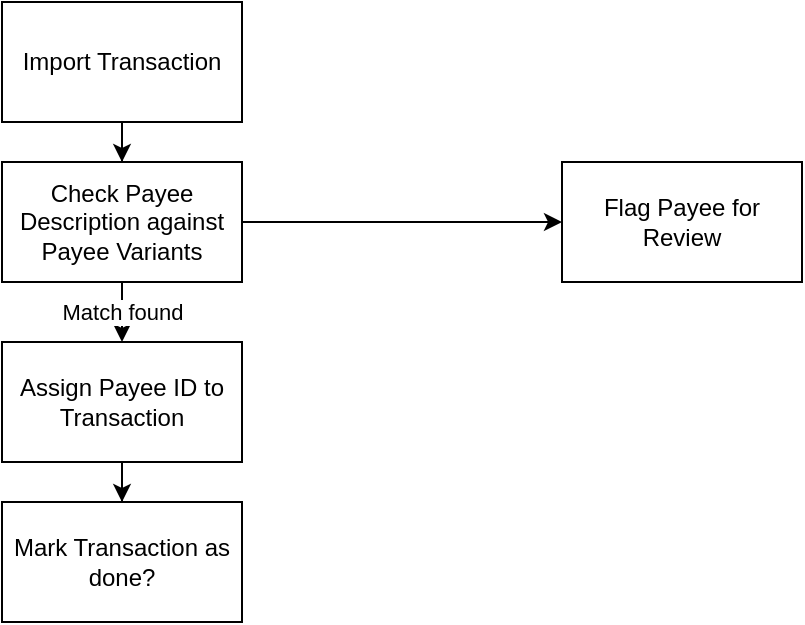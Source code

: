 <mxfile version="22.1.17" type="github" pages="2">
  <diagram name="Page-1" id="JLV0uFSh_k2bjosw7qAf">
    <mxGraphModel dx="794" dy="492" grid="1" gridSize="10" guides="1" tooltips="1" connect="1" arrows="1" fold="1" page="1" pageScale="1" pageWidth="850" pageHeight="1100" math="0" shadow="0">
      <root>
        <mxCell id="0" />
        <mxCell id="1" parent="0" />
        <mxCell id="uNpmv1b55_jTAVhKI0HQ-3" value="" style="edgeStyle=orthogonalEdgeStyle;rounded=0;orthogonalLoop=1;jettySize=auto;html=1;" edge="1" parent="1" source="uNpmv1b55_jTAVhKI0HQ-1" target="uNpmv1b55_jTAVhKI0HQ-2">
          <mxGeometry relative="1" as="geometry" />
        </mxCell>
        <mxCell id="uNpmv1b55_jTAVhKI0HQ-1" value="Import Transaction" style="rounded=0;whiteSpace=wrap;html=1;" vertex="1" parent="1">
          <mxGeometry x="40" y="40" width="120" height="60" as="geometry" />
        </mxCell>
        <mxCell id="uNpmv1b55_jTAVhKI0HQ-5" value="Match found" style="edgeStyle=orthogonalEdgeStyle;rounded=0;orthogonalLoop=1;jettySize=auto;html=1;" edge="1" parent="1" source="uNpmv1b55_jTAVhKI0HQ-2" target="uNpmv1b55_jTAVhKI0HQ-4">
          <mxGeometry relative="1" as="geometry" />
        </mxCell>
        <mxCell id="uNpmv1b55_jTAVhKI0HQ-7" value="" style="edgeStyle=orthogonalEdgeStyle;rounded=0;orthogonalLoop=1;jettySize=auto;html=1;" edge="1" parent="1" source="uNpmv1b55_jTAVhKI0HQ-2" target="uNpmv1b55_jTAVhKI0HQ-6">
          <mxGeometry relative="1" as="geometry" />
        </mxCell>
        <mxCell id="uNpmv1b55_jTAVhKI0HQ-2" value="Check Payee Description against Payee Variants" style="rounded=0;whiteSpace=wrap;html=1;" vertex="1" parent="1">
          <mxGeometry x="40" y="120" width="120" height="60" as="geometry" />
        </mxCell>
        <mxCell id="p2tG2rBm_FUyqW6Xfn4v-2" value="" style="edgeStyle=orthogonalEdgeStyle;rounded=0;orthogonalLoop=1;jettySize=auto;html=1;" edge="1" parent="1" source="uNpmv1b55_jTAVhKI0HQ-4" target="p2tG2rBm_FUyqW6Xfn4v-1">
          <mxGeometry relative="1" as="geometry" />
        </mxCell>
        <mxCell id="uNpmv1b55_jTAVhKI0HQ-4" value="Assign Payee ID to Transaction" style="rounded=0;whiteSpace=wrap;html=1;" vertex="1" parent="1">
          <mxGeometry x="40" y="210" width="120" height="60" as="geometry" />
        </mxCell>
        <mxCell id="uNpmv1b55_jTAVhKI0HQ-6" value="Flag Payee for Review" style="rounded=0;whiteSpace=wrap;html=1;" vertex="1" parent="1">
          <mxGeometry x="320" y="120" width="120" height="60" as="geometry" />
        </mxCell>
        <mxCell id="p2tG2rBm_FUyqW6Xfn4v-1" value="Mark Transaction as done?" style="rounded=0;whiteSpace=wrap;html=1;" vertex="1" parent="1">
          <mxGeometry x="40" y="290" width="120" height="60" as="geometry" />
        </mxCell>
      </root>
    </mxGraphModel>
  </diagram>
  <diagram id="v-T_93MSiWdhsLKjIAxs" name="Page-2">
    <mxGraphModel dx="794" dy="492" grid="1" gridSize="10" guides="1" tooltips="1" connect="1" arrows="1" fold="1" page="1" pageScale="1" pageWidth="850" pageHeight="1100" math="0" shadow="0">
      <root>
        <mxCell id="0" />
        <mxCell id="1" parent="0" />
      </root>
    </mxGraphModel>
  </diagram>
</mxfile>
